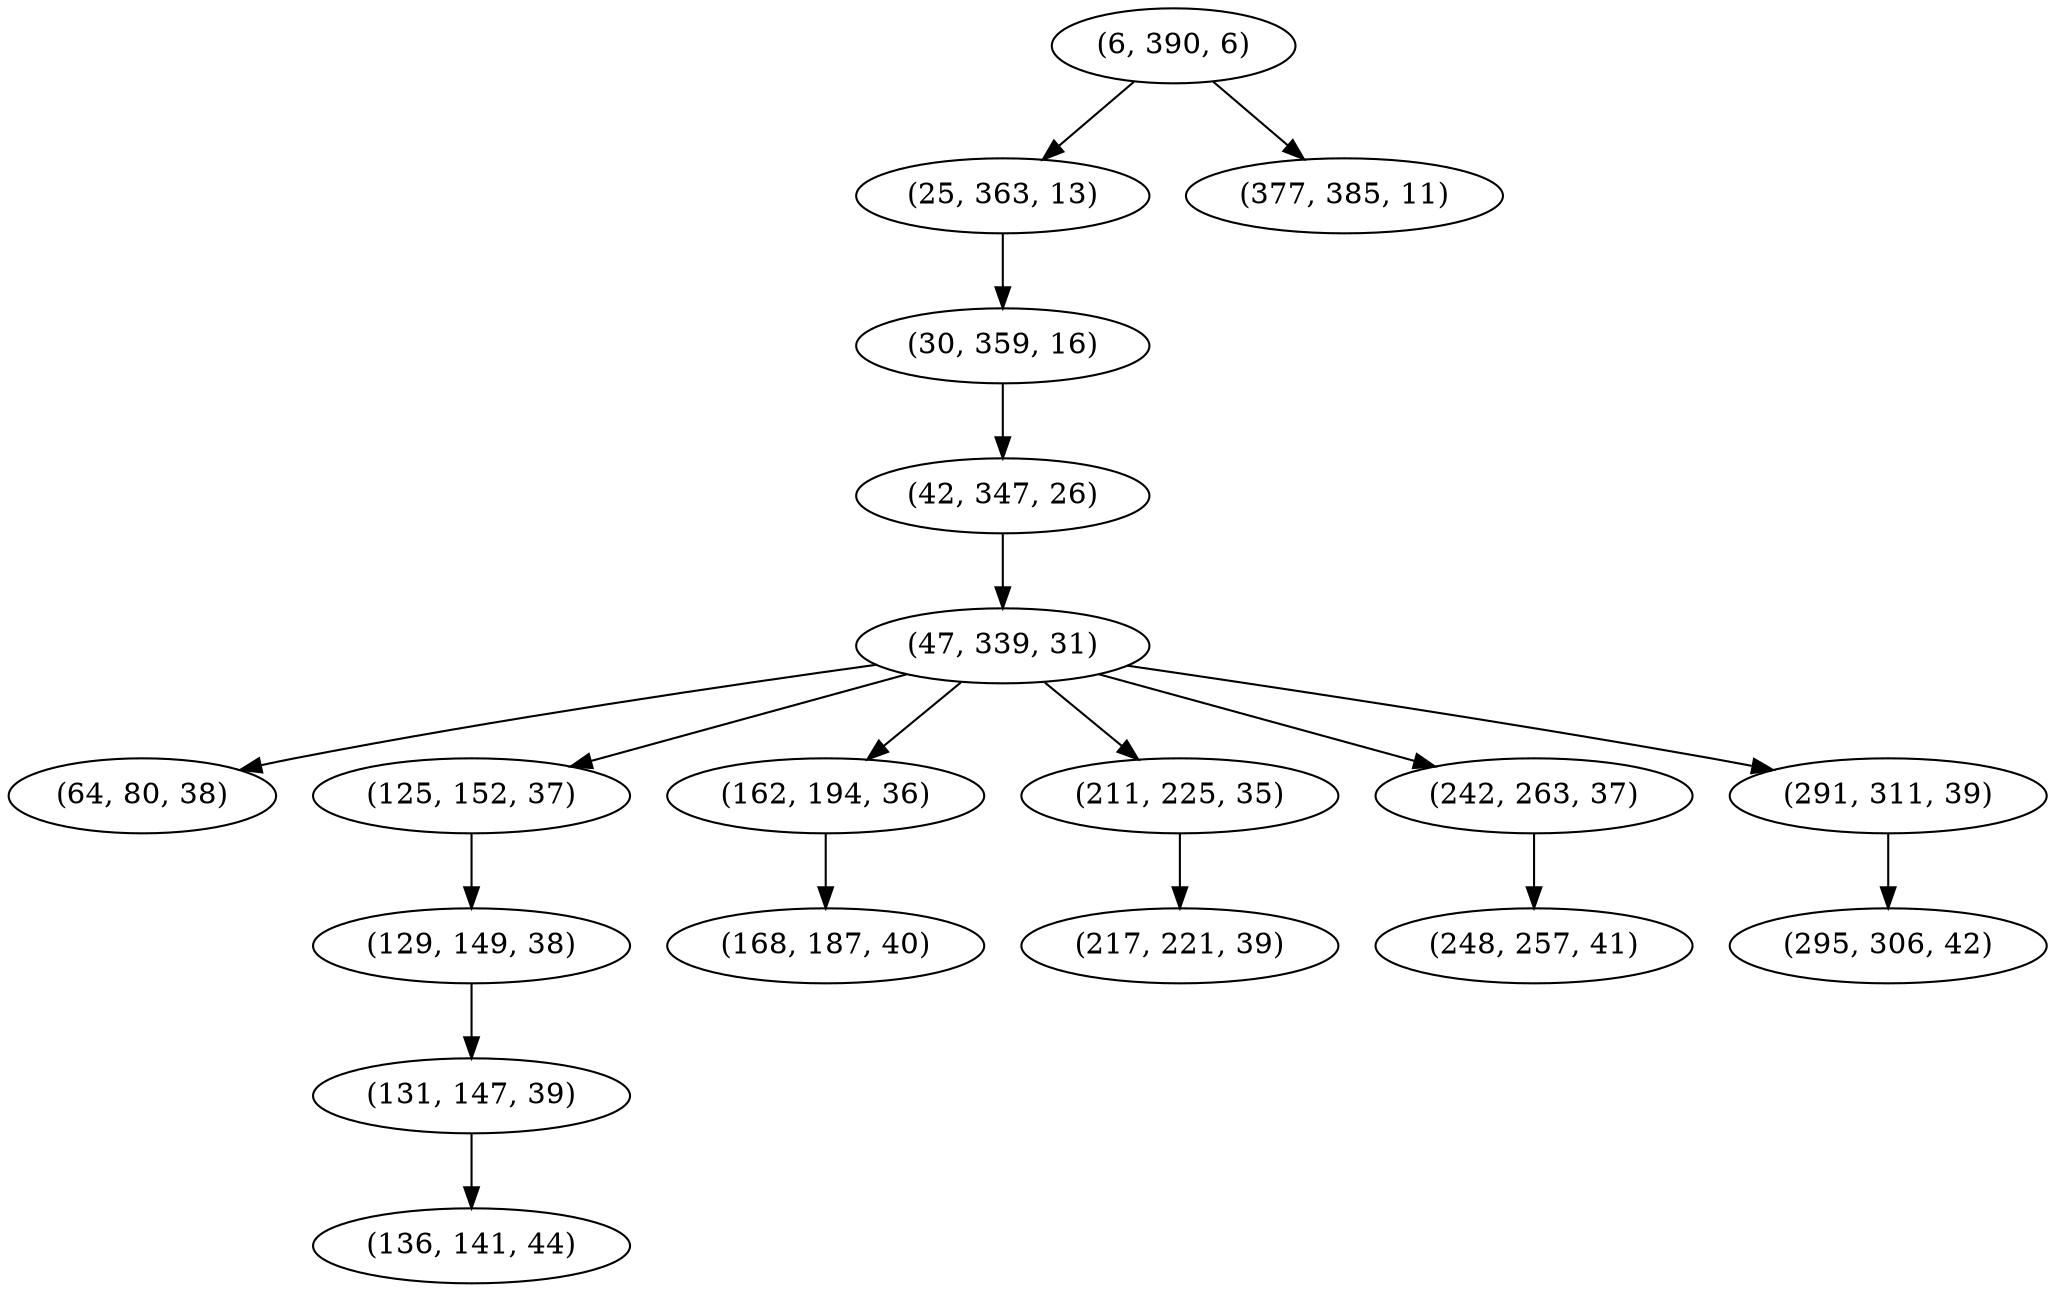 digraph tree {
    "(6, 390, 6)";
    "(25, 363, 13)";
    "(30, 359, 16)";
    "(42, 347, 26)";
    "(47, 339, 31)";
    "(64, 80, 38)";
    "(125, 152, 37)";
    "(129, 149, 38)";
    "(131, 147, 39)";
    "(136, 141, 44)";
    "(162, 194, 36)";
    "(168, 187, 40)";
    "(211, 225, 35)";
    "(217, 221, 39)";
    "(242, 263, 37)";
    "(248, 257, 41)";
    "(291, 311, 39)";
    "(295, 306, 42)";
    "(377, 385, 11)";
    "(6, 390, 6)" -> "(25, 363, 13)";
    "(6, 390, 6)" -> "(377, 385, 11)";
    "(25, 363, 13)" -> "(30, 359, 16)";
    "(30, 359, 16)" -> "(42, 347, 26)";
    "(42, 347, 26)" -> "(47, 339, 31)";
    "(47, 339, 31)" -> "(64, 80, 38)";
    "(47, 339, 31)" -> "(125, 152, 37)";
    "(47, 339, 31)" -> "(162, 194, 36)";
    "(47, 339, 31)" -> "(211, 225, 35)";
    "(47, 339, 31)" -> "(242, 263, 37)";
    "(47, 339, 31)" -> "(291, 311, 39)";
    "(125, 152, 37)" -> "(129, 149, 38)";
    "(129, 149, 38)" -> "(131, 147, 39)";
    "(131, 147, 39)" -> "(136, 141, 44)";
    "(162, 194, 36)" -> "(168, 187, 40)";
    "(211, 225, 35)" -> "(217, 221, 39)";
    "(242, 263, 37)" -> "(248, 257, 41)";
    "(291, 311, 39)" -> "(295, 306, 42)";
}
